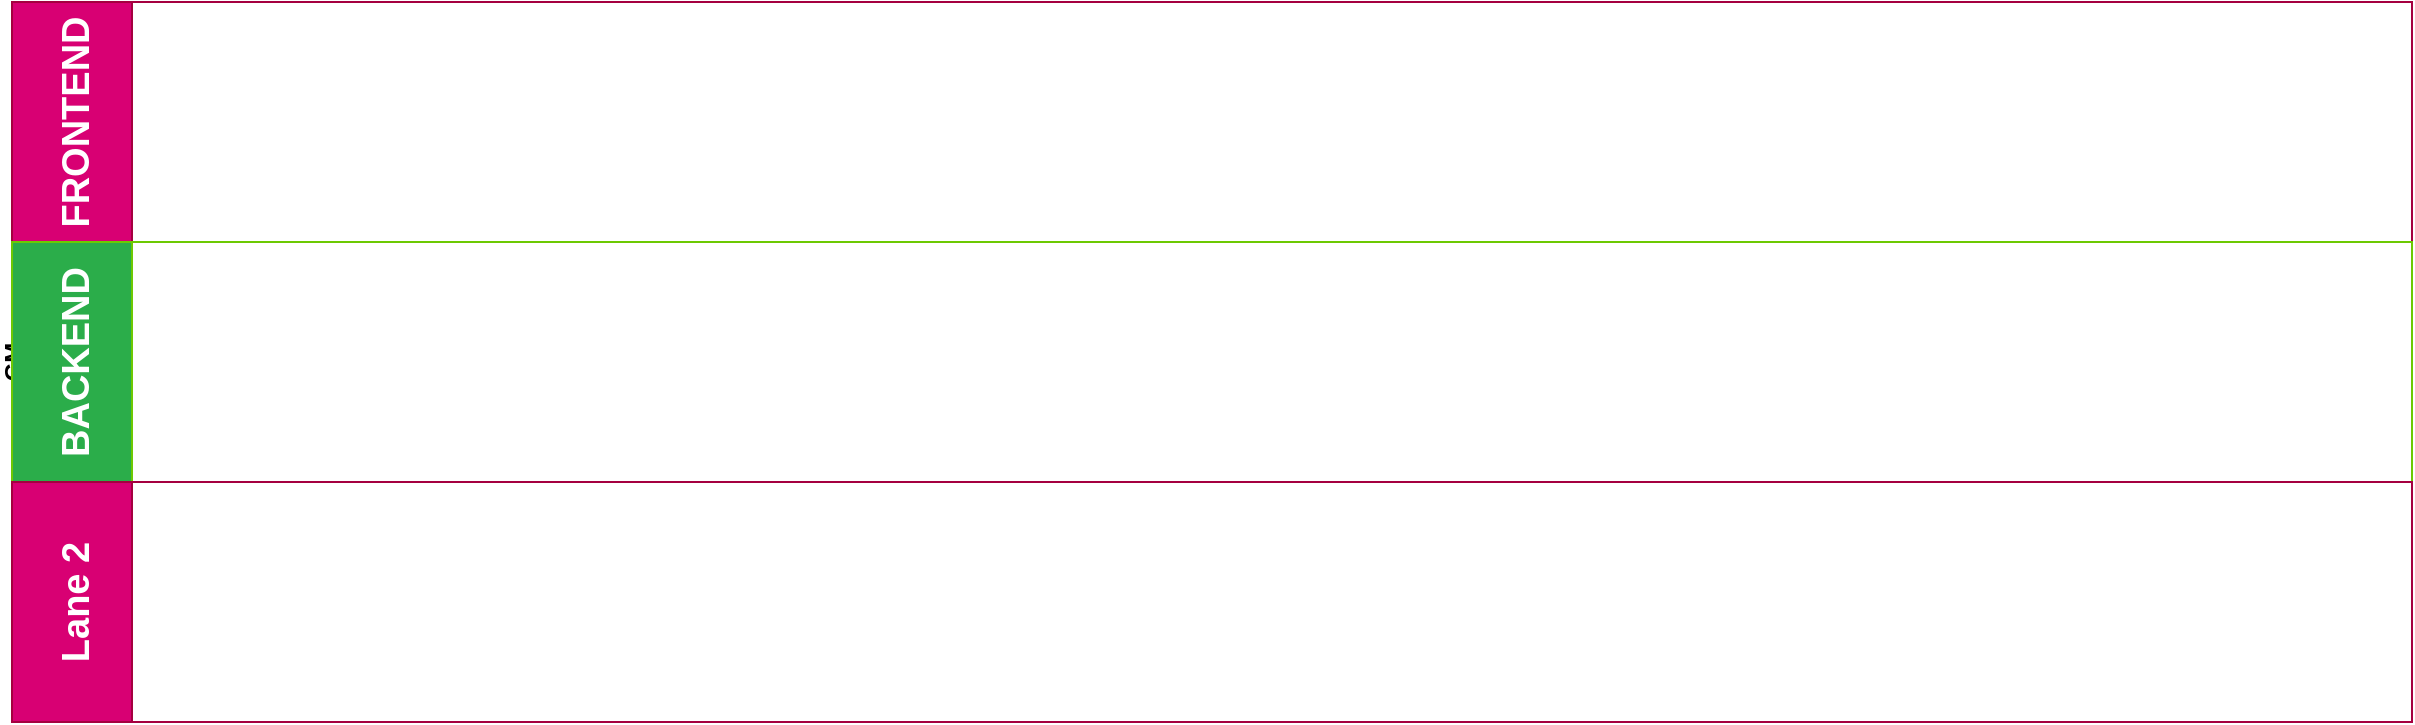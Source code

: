 <mxfile version="15.3.3" type="github">
  <diagram id="C5RBs43oDa-KdzZeNtuy" name="gitflow">
    <mxGraphModel dx="2577" dy="713" grid="1" gridSize="10" guides="1" tooltips="1" connect="1" arrows="1" fold="1" page="1" pageScale="1" pageWidth="1169" pageHeight="827" math="0" shadow="0">
      <root>
        <mxCell id="WIyWlLk6GJQsqaUBKTNV-0" />
        <mxCell id="WIyWlLk6GJQsqaUBKTNV-1" parent="WIyWlLk6GJQsqaUBKTNV-0" />
        <mxCell id="FiQ2vP1WOjYI8Nb7Zz3A-235" value="GM" style="swimlane;childLayout=stackLayout;resizeParent=1;resizeParentMax=0;horizontal=0;startSize=0;horizontalStack=0;hachureGap=4;pointerEvents=0;" vertex="1" parent="WIyWlLk6GJQsqaUBKTNV-1">
          <mxGeometry width="1200" height="360" as="geometry" />
        </mxCell>
        <mxCell id="FiQ2vP1WOjYI8Nb7Zz3A-239" value="FRONTEND" style="swimlane;startSize=60;horizontal=0;fillColor=#d80073;strokeColor=#A50040;fontColor=#ffffff;rounded=0;textDirection=ltr;labelPosition=center;verticalLabelPosition=middle;align=center;verticalAlign=middle;labelBorderColor=none;labelBackgroundColor=none;fontSize=19;" vertex="1" parent="FiQ2vP1WOjYI8Nb7Zz3A-235">
          <mxGeometry width="1200" height="120" as="geometry" />
        </mxCell>
        <mxCell id="FiQ2vP1WOjYI8Nb7Zz3A-236" value="BACKEND" style="swimlane;startSize=60;horizontal=0;fillColor=#2BAD4A;strokeColor=#6CC902;fontColor=#ffffff;rounded=0;textDirection=ltr;labelPosition=center;verticalLabelPosition=middle;align=center;verticalAlign=middle;labelBorderColor=none;labelBackgroundColor=none;fontSize=19;" vertex="1" parent="FiQ2vP1WOjYI8Nb7Zz3A-235">
          <mxGeometry y="120" width="1200" height="120" as="geometry" />
        </mxCell>
        <mxCell id="FiQ2vP1WOjYI8Nb7Zz3A-237" value="Lane 2" style="swimlane;startSize=60;horizontal=0;fillColor=#d80073;strokeColor=#A50040;fontColor=#ffffff;rounded=0;textDirection=ltr;labelPosition=center;verticalLabelPosition=middle;align=center;verticalAlign=middle;labelBorderColor=none;labelBackgroundColor=none;fontSize=19;" vertex="1" parent="FiQ2vP1WOjYI8Nb7Zz3A-235">
          <mxGeometry y="240" width="1200" height="120" as="geometry" />
        </mxCell>
      </root>
    </mxGraphModel>
  </diagram>
</mxfile>

